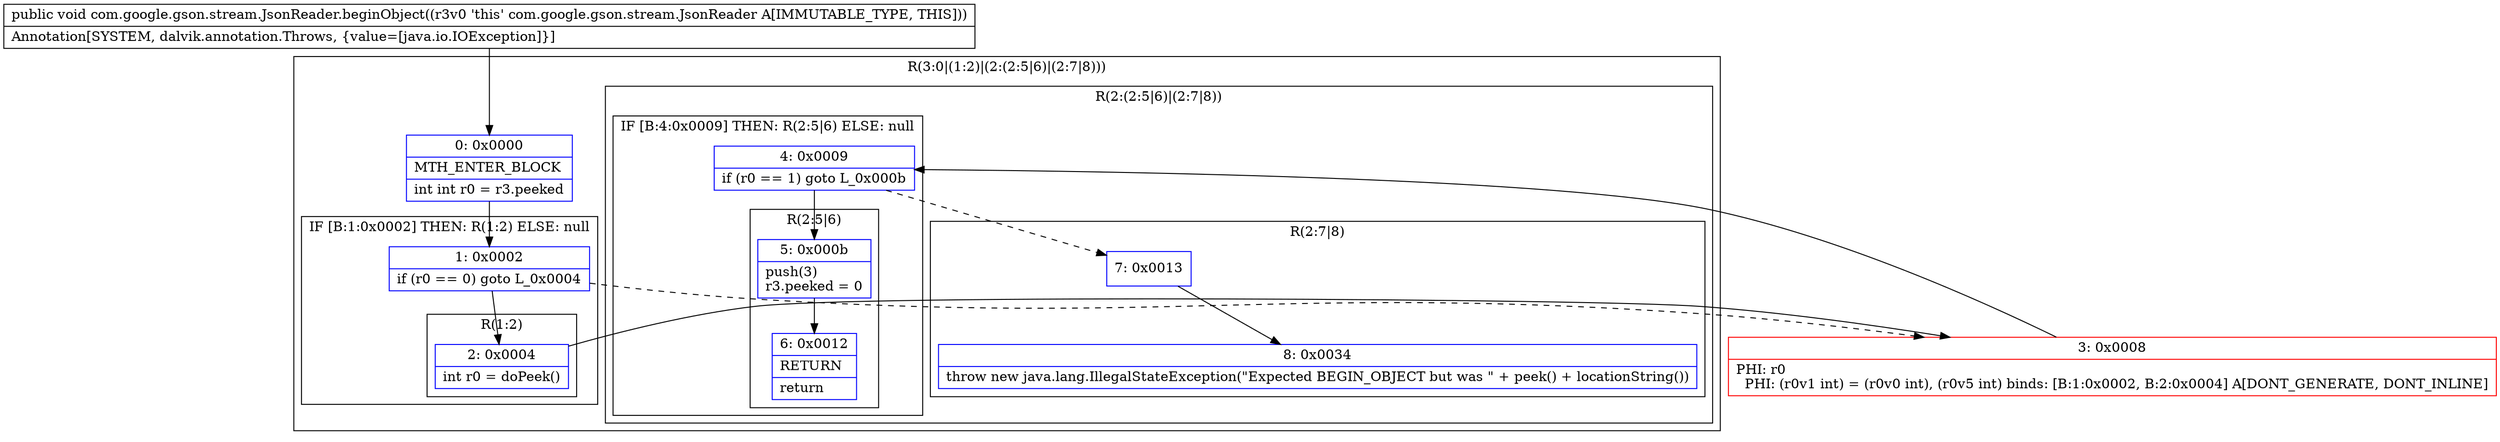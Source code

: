 digraph "CFG forcom.google.gson.stream.JsonReader.beginObject()V" {
subgraph cluster_Region_975464592 {
label = "R(3:0|(1:2)|(2:(2:5|6)|(2:7|8)))";
node [shape=record,color=blue];
Node_0 [shape=record,label="{0\:\ 0x0000|MTH_ENTER_BLOCK\l|int int r0 = r3.peeked\l}"];
subgraph cluster_IfRegion_550815144 {
label = "IF [B:1:0x0002] THEN: R(1:2) ELSE: null";
node [shape=record,color=blue];
Node_1 [shape=record,label="{1\:\ 0x0002|if (r0 == 0) goto L_0x0004\l}"];
subgraph cluster_Region_50762427 {
label = "R(1:2)";
node [shape=record,color=blue];
Node_2 [shape=record,label="{2\:\ 0x0004|int r0 = doPeek()\l}"];
}
}
subgraph cluster_Region_444423169 {
label = "R(2:(2:5|6)|(2:7|8))";
node [shape=record,color=blue];
subgraph cluster_IfRegion_1681660716 {
label = "IF [B:4:0x0009] THEN: R(2:5|6) ELSE: null";
node [shape=record,color=blue];
Node_4 [shape=record,label="{4\:\ 0x0009|if (r0 == 1) goto L_0x000b\l}"];
subgraph cluster_Region_1912358342 {
label = "R(2:5|6)";
node [shape=record,color=blue];
Node_5 [shape=record,label="{5\:\ 0x000b|push(3)\lr3.peeked = 0\l}"];
Node_6 [shape=record,label="{6\:\ 0x0012|RETURN\l|return\l}"];
}
}
subgraph cluster_Region_1931310841 {
label = "R(2:7|8)";
node [shape=record,color=blue];
Node_7 [shape=record,label="{7\:\ 0x0013}"];
Node_8 [shape=record,label="{8\:\ 0x0034|throw new java.lang.IllegalStateException(\"Expected BEGIN_OBJECT but was \" + peek() + locationString())\l}"];
}
}
}
Node_3 [shape=record,color=red,label="{3\:\ 0x0008|PHI: r0 \l  PHI: (r0v1 int) = (r0v0 int), (r0v5 int) binds: [B:1:0x0002, B:2:0x0004] A[DONT_GENERATE, DONT_INLINE]\l}"];
MethodNode[shape=record,label="{public void com.google.gson.stream.JsonReader.beginObject((r3v0 'this' com.google.gson.stream.JsonReader A[IMMUTABLE_TYPE, THIS]))  | Annotation[SYSTEM, dalvik.annotation.Throws, \{value=[java.io.IOException]\}]\l}"];
MethodNode -> Node_0;
Node_0 -> Node_1;
Node_1 -> Node_2;
Node_1 -> Node_3[style=dashed];
Node_2 -> Node_3;
Node_4 -> Node_5;
Node_4 -> Node_7[style=dashed];
Node_5 -> Node_6;
Node_7 -> Node_8;
Node_3 -> Node_4;
}

